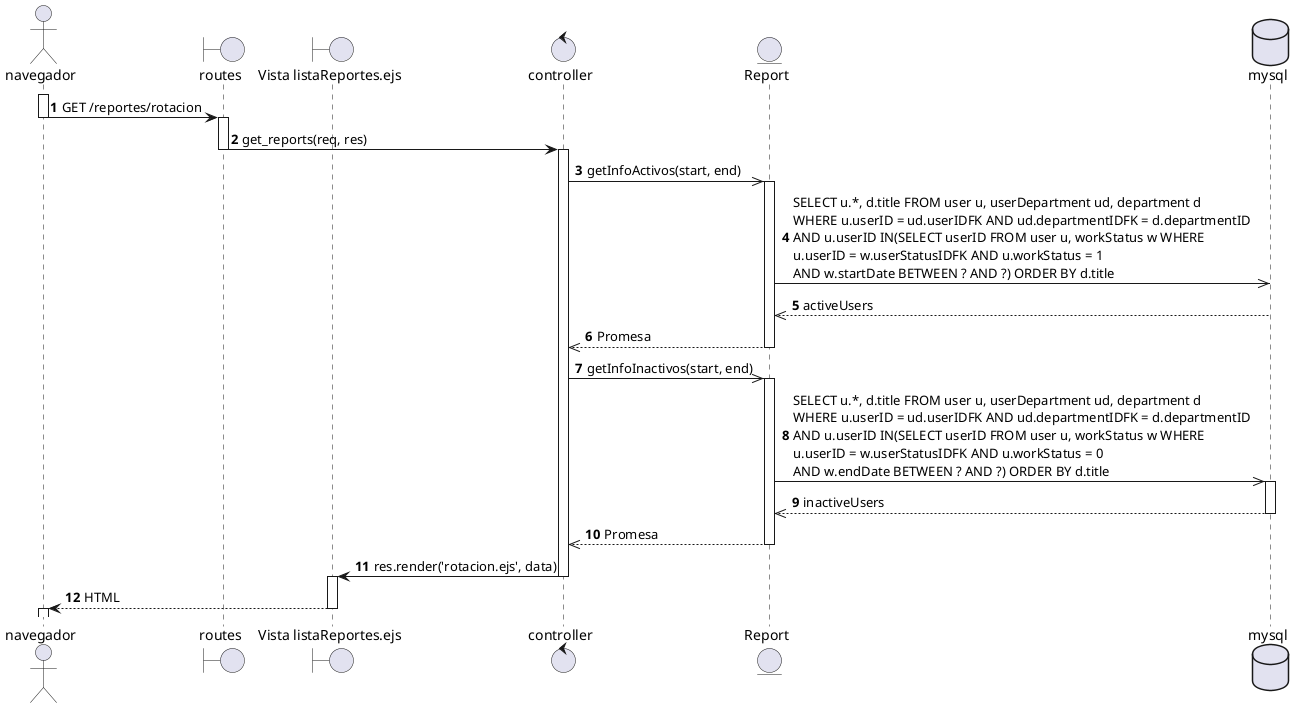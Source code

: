 @startuml

actor navegador
boundary routes
boundary "Vista listaReportes.ejs" as list
control controller
entity Report
database mysql


autonumber
activate navegador
navegador -> routes: GET /reportes/rotacion
deactivate navegador
activate routes
routes -> controller: get_reports(req, res)
deactivate routes

activate controller
controller ->> Report: getInfoActivos(start, end)
activate Report
Report ->> mysql: SELECT u.*, d.title FROM user u, userDepartment ud, department d \nWHERE u.userID = ud.userIDFK AND ud.departmentIDFK = d.departmentID \nAND u.userID IN(SELECT userID FROM user u, workStatus w WHERE \nu.userID = w.userStatusIDFK AND u.workStatus = 1 \nAND w.startDate BETWEEN ? AND ?) ORDER BY d.title
mysql -->> Report: activeUsers
deactivate mysql
Report -->> controller: Promesa
deactivate Report

controller ->> Report: getInfoInactivos(start, end)
activate Report
Report ->> mysql: SELECT u.*, d.title FROM user u, userDepartment ud, department d \nWHERE u.userID = ud.userIDFK AND ud.departmentIDFK = d.departmentID \nAND u.userID IN(SELECT userID FROM user u, workStatus w WHERE \nu.userID = w.userStatusIDFK AND u.workStatus = 0 \nAND w.endDate BETWEEN ? AND ?) ORDER BY d.title
activate mysql
mysql -->> Report: inactiveUsers
deactivate mysql
Report -->> controller: Promesa
deactivate Report


controller -> list: res.render('rotacion.ejs', data)
deactivate controller
activate list
list --> navegador: HTML
deactivate list
activate navegador

@enduml

